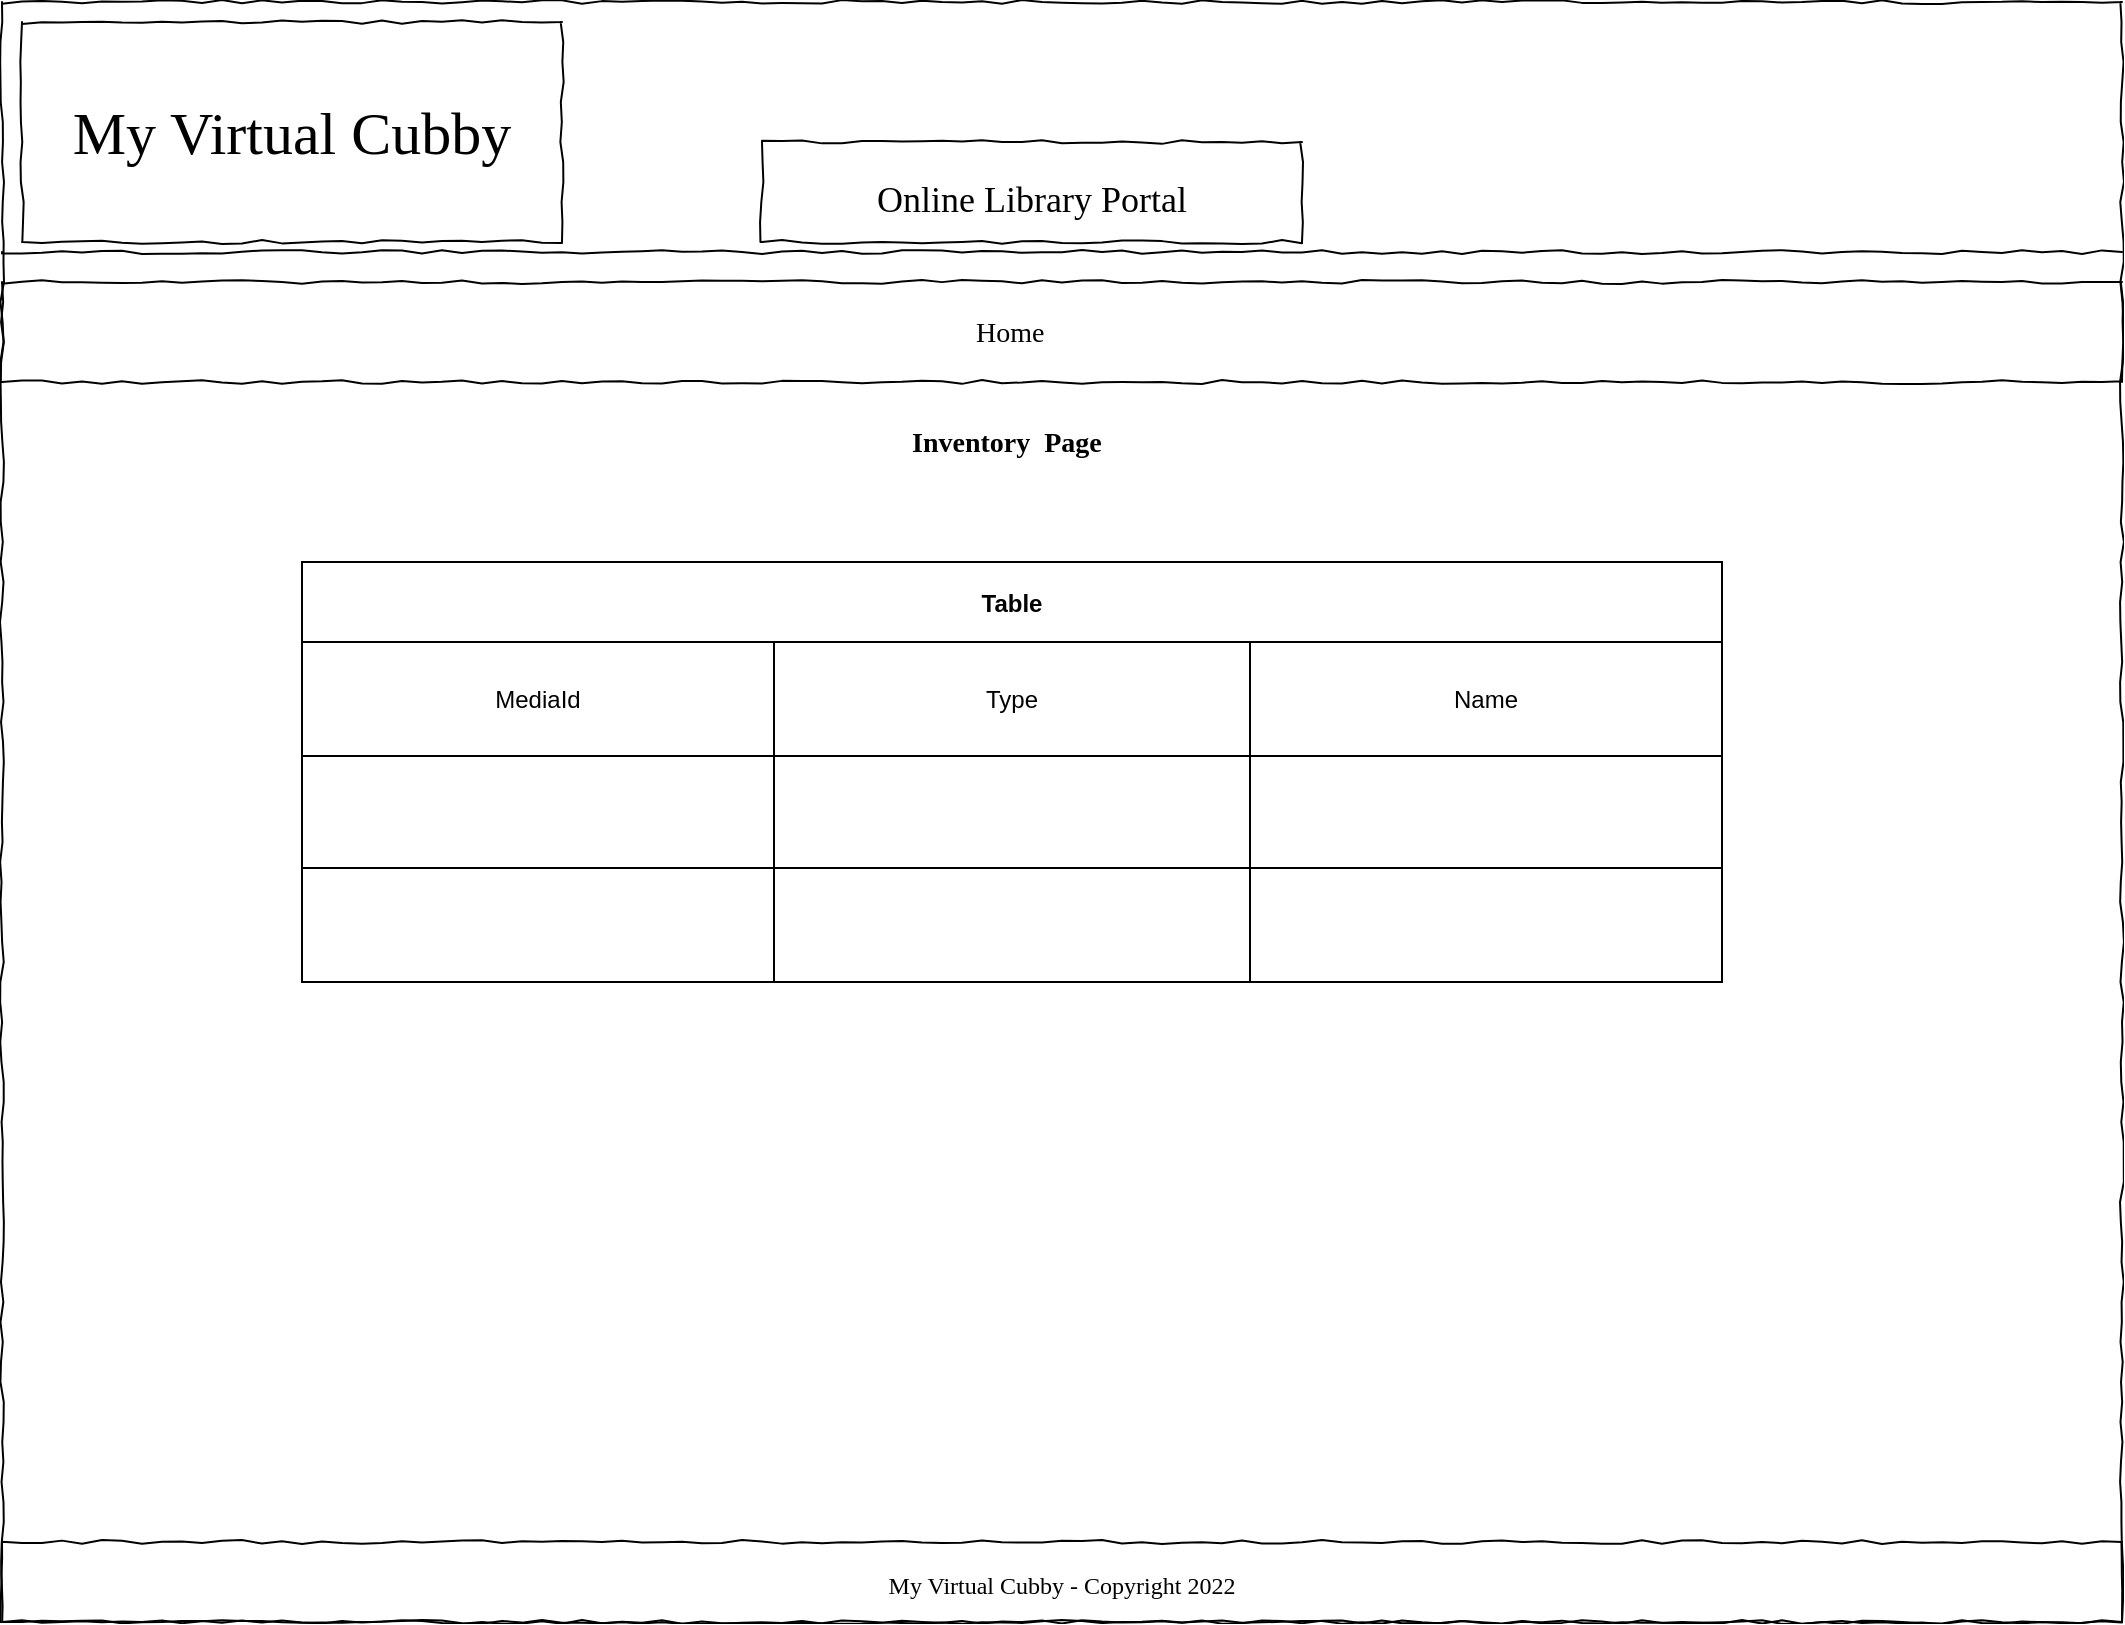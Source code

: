 <mxfile version="17.5.1" type="device"><diagram name="Page-1" id="03018318-947c-dd8e-b7a3-06fadd420f32"><mxGraphModel dx="1449" dy="669" grid="1" gridSize="10" guides="1" tooltips="1" connect="1" arrows="1" fold="1" page="1" pageScale="1" pageWidth="1100" pageHeight="850" background="none" math="0" shadow="0"><root><mxCell id="0"/><mxCell id="1" parent="0"/><mxCell id="677b7b8949515195-1" value="" style="whiteSpace=wrap;html=1;rounded=0;shadow=0;labelBackgroundColor=none;strokeColor=#000000;strokeWidth=1;fillColor=none;fontFamily=Verdana;fontSize=12;fontColor=#000000;align=center;comic=1;" parent="1" vertex="1"><mxGeometry x="20" y="20" width="1060" height="810" as="geometry"/></mxCell><mxCell id="677b7b8949515195-9" value="" style="line;strokeWidth=1;html=1;rounded=0;shadow=0;labelBackgroundColor=none;fillColor=none;fontFamily=Verdana;fontSize=14;fontColor=#000000;align=center;comic=1;" parent="1" vertex="1"><mxGeometry x="20" y="140" width="1060" height="10" as="geometry"/></mxCell><mxCell id="677b7b8949515195-10" value="" style="whiteSpace=wrap;html=1;rounded=0;shadow=0;labelBackgroundColor=none;strokeWidth=1;fillColor=none;fontFamily=Verdana;fontSize=12;align=center;comic=1;" parent="1" vertex="1"><mxGeometry x="20" y="160" width="1060" height="50" as="geometry"/></mxCell><mxCell id="677b7b8949515195-12" value="Home" style="text;html=1;points=[];align=left;verticalAlign=top;spacingTop=-4;fontSize=14;fontFamily=Verdana" parent="1" vertex="1"><mxGeometry x="505" y="175" width="60" height="20" as="geometry"/></mxCell><mxCell id="t87V0J3ZsOAjMrXgQ9Yu-1" value="&lt;span style=&quot;background-color: rgb(255 , 255 , 255)&quot;&gt;&lt;font style=&quot;font-size: 30px&quot;&gt;My Virtual Cubby&lt;/font&gt;&lt;/span&gt;" style="whiteSpace=wrap;html=1;rounded=0;shadow=0;labelBackgroundColor=none;strokeWidth=1;fontFamily=Verdana;fontSize=28;align=center;comic=1;" parent="1" vertex="1"><mxGeometry x="30" y="30" width="270" height="110" as="geometry"/></mxCell><mxCell id="t87V0J3ZsOAjMrXgQ9Yu-2" value="&lt;span style=&quot;background-color: rgb(255 , 255 , 255)&quot;&gt;&lt;font style=&quot;font-size: 18px&quot;&gt;Online Library Portal&lt;/font&gt;&lt;/span&gt;" style="whiteSpace=wrap;html=1;rounded=0;shadow=0;labelBackgroundColor=none;strokeWidth=1;fontFamily=Verdana;fontSize=28;align=center;comic=1;" parent="1" vertex="1"><mxGeometry x="400" y="90" width="270" height="50" as="geometry"/></mxCell><mxCell id="igD_RzY1Ayg6acb1koih-1" value="&lt;div style=&quot;text-align: justify&quot;&gt;My Virtual Cubby - Copyright 2022&lt;/div&gt;" style="whiteSpace=wrap;html=1;rounded=0;shadow=0;labelBackgroundColor=none;strokeWidth=1;fillColor=none;fontFamily=Verdana;fontSize=12;align=center;verticalAlign=top;spacing=10;comic=1;" parent="1" vertex="1"><mxGeometry x="20" y="790" width="1060" height="40" as="geometry"/></mxCell><object label="Table" id="5S91uCVbNs5n3uQ43ymo-1"><mxCell style="shape=table;startSize=40;container=1;collapsible=0;childLayout=tableLayout;fontStyle=1;align=center;" vertex="1" parent="1"><mxGeometry x="170" y="300" width="710" height="210" as="geometry"/></mxCell></object><mxCell id="5S91uCVbNs5n3uQ43ymo-2" value="" style="shape=tableRow;horizontal=0;startSize=0;swimlaneHead=0;swimlaneBody=0;top=0;left=0;bottom=0;right=0;collapsible=0;dropTarget=0;fillColor=none;points=[[0,0.5],[1,0.5]];portConstraint=eastwest;" vertex="1" parent="5S91uCVbNs5n3uQ43ymo-1"><mxGeometry y="40" width="710" height="57" as="geometry"/></mxCell><mxCell id="5S91uCVbNs5n3uQ43ymo-3" value="MediaId" style="shape=partialRectangle;html=1;whiteSpace=wrap;connectable=0;fillColor=none;top=0;left=0;bottom=0;right=0;overflow=hidden;" vertex="1" parent="5S91uCVbNs5n3uQ43ymo-2"><mxGeometry width="236" height="57" as="geometry"><mxRectangle width="236" height="57" as="alternateBounds"/></mxGeometry></mxCell><mxCell id="5S91uCVbNs5n3uQ43ymo-4" value="Type" style="shape=partialRectangle;html=1;whiteSpace=wrap;connectable=0;fillColor=none;top=0;left=0;bottom=0;right=0;overflow=hidden;" vertex="1" parent="5S91uCVbNs5n3uQ43ymo-2"><mxGeometry x="236" width="238" height="57" as="geometry"><mxRectangle width="238" height="57" as="alternateBounds"/></mxGeometry></mxCell><mxCell id="5S91uCVbNs5n3uQ43ymo-5" value="Name" style="shape=partialRectangle;html=1;whiteSpace=wrap;connectable=0;fillColor=none;top=0;left=0;bottom=0;right=0;overflow=hidden;" vertex="1" parent="5S91uCVbNs5n3uQ43ymo-2"><mxGeometry x="474" width="236" height="57" as="geometry"><mxRectangle width="236" height="57" as="alternateBounds"/></mxGeometry></mxCell><mxCell id="5S91uCVbNs5n3uQ43ymo-6" value="" style="shape=tableRow;horizontal=0;startSize=0;swimlaneHead=0;swimlaneBody=0;top=0;left=0;bottom=0;right=0;collapsible=0;dropTarget=0;fillColor=none;points=[[0,0.5],[1,0.5]];portConstraint=eastwest;" vertex="1" parent="5S91uCVbNs5n3uQ43ymo-1"><mxGeometry y="97" width="710" height="56" as="geometry"/></mxCell><mxCell id="5S91uCVbNs5n3uQ43ymo-7" value="" style="shape=partialRectangle;html=1;whiteSpace=wrap;connectable=0;fillColor=none;top=0;left=0;bottom=0;right=0;overflow=hidden;" vertex="1" parent="5S91uCVbNs5n3uQ43ymo-6"><mxGeometry width="236" height="56" as="geometry"><mxRectangle width="236" height="56" as="alternateBounds"/></mxGeometry></mxCell><mxCell id="5S91uCVbNs5n3uQ43ymo-8" value="" style="shape=partialRectangle;html=1;whiteSpace=wrap;connectable=0;fillColor=none;top=0;left=0;bottom=0;right=0;overflow=hidden;" vertex="1" parent="5S91uCVbNs5n3uQ43ymo-6"><mxGeometry x="236" width="238" height="56" as="geometry"><mxRectangle width="238" height="56" as="alternateBounds"/></mxGeometry></mxCell><mxCell id="5S91uCVbNs5n3uQ43ymo-9" value="" style="shape=partialRectangle;html=1;whiteSpace=wrap;connectable=0;fillColor=none;top=0;left=0;bottom=0;right=0;overflow=hidden;" vertex="1" parent="5S91uCVbNs5n3uQ43ymo-6"><mxGeometry x="474" width="236" height="56" as="geometry"><mxRectangle width="236" height="56" as="alternateBounds"/></mxGeometry></mxCell><mxCell id="5S91uCVbNs5n3uQ43ymo-10" value="" style="shape=tableRow;horizontal=0;startSize=0;swimlaneHead=0;swimlaneBody=0;top=0;left=0;bottom=0;right=0;collapsible=0;dropTarget=0;fillColor=none;points=[[0,0.5],[1,0.5]];portConstraint=eastwest;" vertex="1" parent="5S91uCVbNs5n3uQ43ymo-1"><mxGeometry y="153" width="710" height="57" as="geometry"/></mxCell><mxCell id="5S91uCVbNs5n3uQ43ymo-11" value="" style="shape=partialRectangle;html=1;whiteSpace=wrap;connectable=0;fillColor=none;top=0;left=0;bottom=0;right=0;overflow=hidden;" vertex="1" parent="5S91uCVbNs5n3uQ43ymo-10"><mxGeometry width="236" height="57" as="geometry"><mxRectangle width="236" height="57" as="alternateBounds"/></mxGeometry></mxCell><mxCell id="5S91uCVbNs5n3uQ43ymo-12" value="" style="shape=partialRectangle;html=1;whiteSpace=wrap;connectable=0;fillColor=none;top=0;left=0;bottom=0;right=0;overflow=hidden;" vertex="1" parent="5S91uCVbNs5n3uQ43ymo-10"><mxGeometry x="236" width="238" height="57" as="geometry"><mxRectangle width="238" height="57" as="alternateBounds"/></mxGeometry></mxCell><mxCell id="5S91uCVbNs5n3uQ43ymo-13" value="" style="shape=partialRectangle;html=1;whiteSpace=wrap;connectable=0;fillColor=none;top=0;left=0;bottom=0;right=0;overflow=hidden;" vertex="1" parent="5S91uCVbNs5n3uQ43ymo-10"><mxGeometry x="474" width="236" height="57" as="geometry"><mxRectangle width="236" height="57" as="alternateBounds"/></mxGeometry></mxCell><mxCell id="5S91uCVbNs5n3uQ43ymo-14" value="Inventory&amp;nbsp; Page" style="text;html=1;points=[];align=left;verticalAlign=top;spacingTop=-4;fontSize=14;fontFamily=Verdana;fontStyle=1" vertex="1" parent="1"><mxGeometry x="472.5" y="230" width="125" height="20" as="geometry"/></mxCell></root></mxGraphModel></diagram></mxfile>